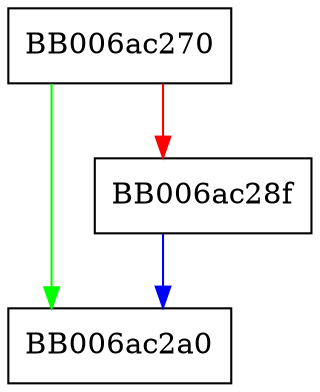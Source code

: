 digraph PrivateKeyInfo_der2dh_newctx {
  node [shape="box"];
  graph [splines=ortho];
  BB006ac270 -> BB006ac2a0 [color="green"];
  BB006ac270 -> BB006ac28f [color="red"];
  BB006ac28f -> BB006ac2a0 [color="blue"];
}